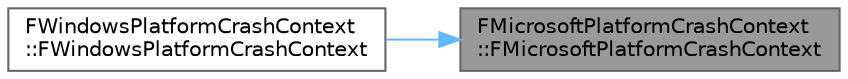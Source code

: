 digraph "FMicrosoftPlatformCrashContext::FMicrosoftPlatformCrashContext"
{
 // INTERACTIVE_SVG=YES
 // LATEX_PDF_SIZE
  bgcolor="transparent";
  edge [fontname=Helvetica,fontsize=10,labelfontname=Helvetica,labelfontsize=10];
  node [fontname=Helvetica,fontsize=10,shape=box,height=0.2,width=0.4];
  rankdir="RL";
  Node1 [id="Node000001",label="FMicrosoftPlatformCrashContext\l::FMicrosoftPlatformCrashContext",height=0.2,width=0.4,color="gray40", fillcolor="grey60", style="filled", fontcolor="black",tooltip=" "];
  Node1 -> Node2 [id="edge1_Node000001_Node000002",dir="back",color="steelblue1",style="solid",tooltip=" "];
  Node2 [id="Node000002",label="FWindowsPlatformCrashContext\l::FWindowsPlatformCrashContext",height=0.2,width=0.4,color="grey40", fillcolor="white", style="filled",URL="$df/d41/structFWindowsPlatformCrashContext.html#a30c13cfff50308a7dd029f6975889c9e",tooltip=" "];
}
